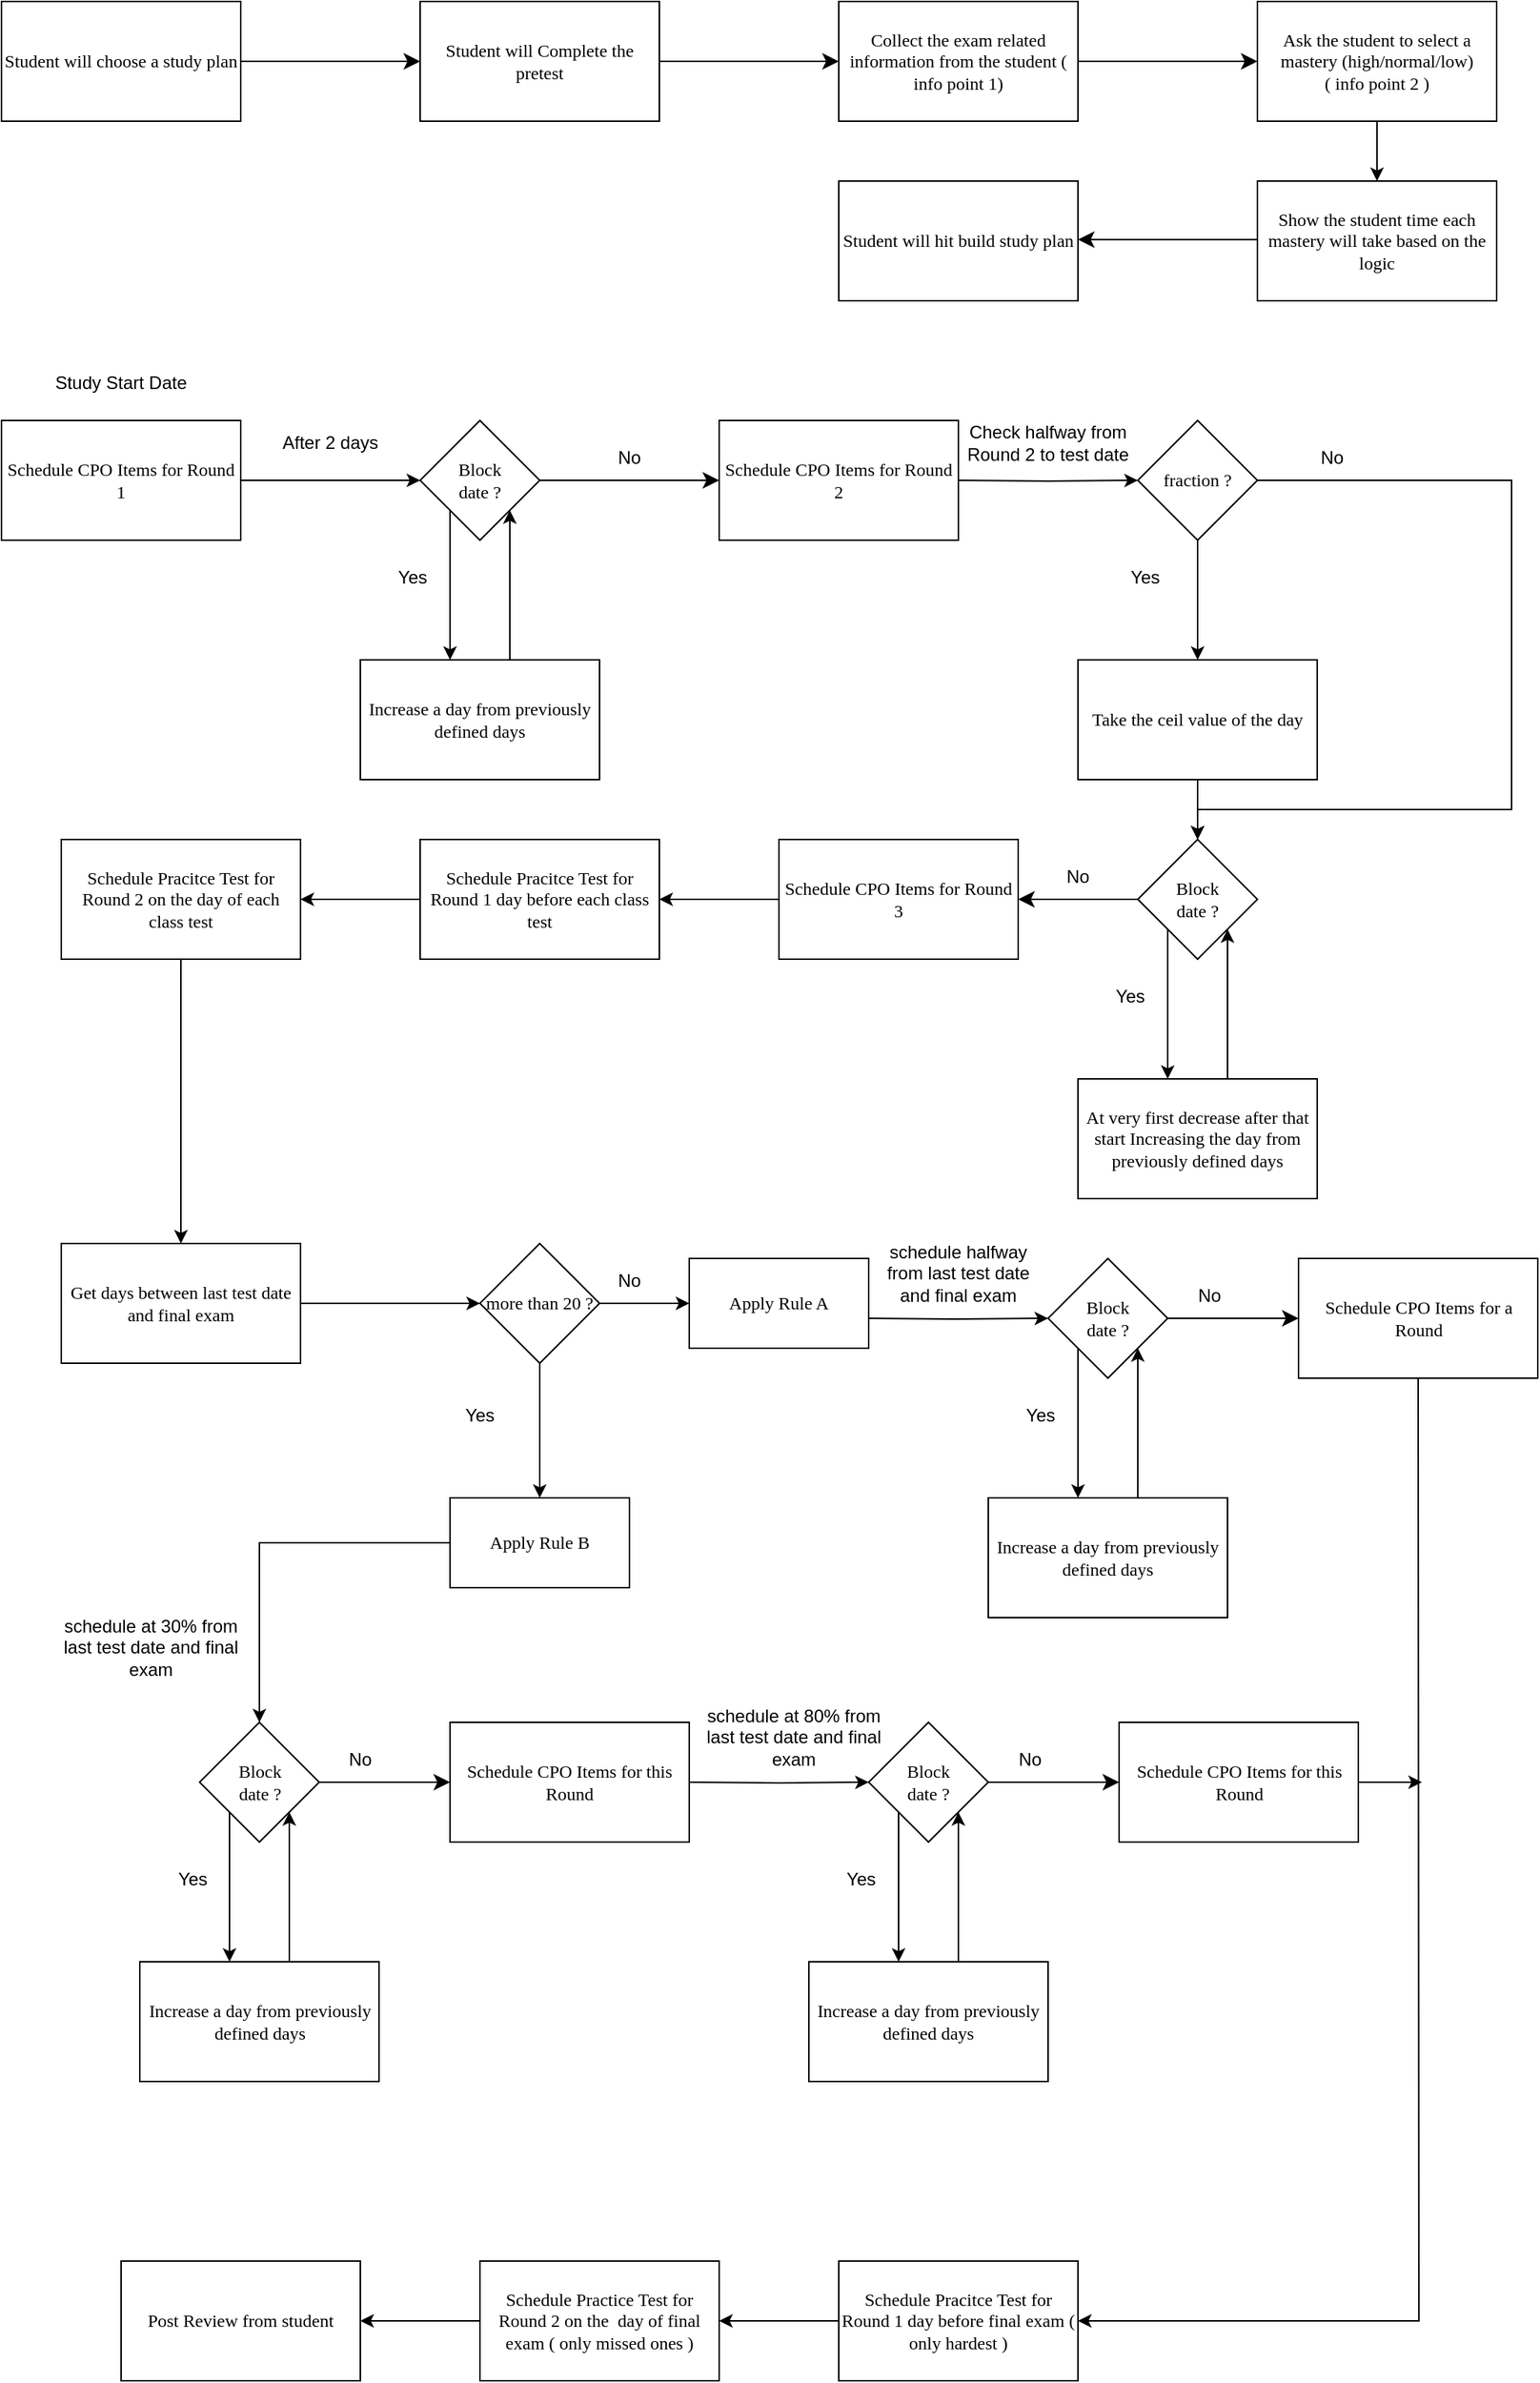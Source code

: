 <mxfile version="16.0.3" type="github">
  <diagram name="Page-1" id="52a04d89-c75d-2922-d76d-85b35f80e030">
    <mxGraphModel dx="1117" dy="669" grid="1" gridSize="10" guides="1" tooltips="1" connect="1" arrows="1" fold="1" page="1" pageScale="1" pageWidth="1100" pageHeight="850" background="none" math="0" shadow="0">
      <root>
        <mxCell id="0" />
        <mxCell id="1" parent="0" />
        <mxCell id="1fdf3b25b50cf41e-27" style="edgeStyle=none;html=1;labelBackgroundColor=none;startFill=0;startSize=8;endFill=1;endSize=8;fontFamily=Verdana;fontSize=12;entryX=0;entryY=0.5;entryDx=0;entryDy=0;" parent="1" source="17472293e6e8944d-30" target="vlWfW26GA2w-NV4Ox5dc-2" edge="1">
          <mxGeometry relative="1" as="geometry">
            <mxPoint x="360" y="80" as="targetPoint" />
          </mxGeometry>
        </mxCell>
        <mxCell id="17472293e6e8944d-30" value="&lt;div&gt;Student will choose a study plan&lt;/div&gt;" style="whiteSpace=wrap;html=1;rounded=0;shadow=0;comic=0;labelBackgroundColor=none;strokeWidth=1;fontFamily=Verdana;fontSize=12;align=center;" parent="1" vertex="1">
          <mxGeometry x="40" y="40" width="160" height="80" as="geometry" />
        </mxCell>
        <mxCell id="vlWfW26GA2w-NV4Ox5dc-1" style="edgeStyle=none;html=1;labelBackgroundColor=none;startFill=0;startSize=8;endFill=1;endSize=8;fontFamily=Verdana;fontSize=12;" edge="1" parent="1" source="vlWfW26GA2w-NV4Ox5dc-2">
          <mxGeometry relative="1" as="geometry">
            <mxPoint x="600" y="80" as="targetPoint" />
          </mxGeometry>
        </mxCell>
        <mxCell id="vlWfW26GA2w-NV4Ox5dc-2" value="&lt;div&gt;Student will Complete the pretest&lt;br&gt;&lt;/div&gt;" style="whiteSpace=wrap;html=1;rounded=0;shadow=0;comic=0;labelBackgroundColor=none;strokeWidth=1;fontFamily=Verdana;fontSize=12;align=center;" vertex="1" parent="1">
          <mxGeometry x="320" y="40" width="160" height="80" as="geometry" />
        </mxCell>
        <mxCell id="vlWfW26GA2w-NV4Ox5dc-4" value="Collect the exam related information from the student ( info point 1)" style="whiteSpace=wrap;html=1;rounded=0;shadow=0;comic=0;labelBackgroundColor=none;strokeWidth=1;fontFamily=Verdana;fontSize=12;align=center;" vertex="1" parent="1">
          <mxGeometry x="600" y="40" width="160" height="80" as="geometry" />
        </mxCell>
        <mxCell id="vlWfW26GA2w-NV4Ox5dc-41" style="edgeStyle=none;html=1;labelBackgroundColor=none;startFill=0;startSize=8;endFill=1;endSize=8;fontFamily=Verdana;fontSize=12;" edge="1" parent="1">
          <mxGeometry relative="1" as="geometry">
            <mxPoint x="880" y="80" as="targetPoint" />
            <mxPoint x="760.0" y="80.0" as="sourcePoint" />
          </mxGeometry>
        </mxCell>
        <mxCell id="vlWfW26GA2w-NV4Ox5dc-53" value="" style="edgeStyle=orthogonalEdgeStyle;rounded=0;orthogonalLoop=1;jettySize=auto;html=1;" edge="1" parent="1" source="vlWfW26GA2w-NV4Ox5dc-42" target="vlWfW26GA2w-NV4Ox5dc-50">
          <mxGeometry relative="1" as="geometry" />
        </mxCell>
        <mxCell id="vlWfW26GA2w-NV4Ox5dc-42" value="&lt;div&gt;Ask the student to select a mastery (high/normal/low)&lt;br&gt;( info point 2 )&lt;/div&gt;" style="whiteSpace=wrap;html=1;rounded=0;shadow=0;comic=0;labelBackgroundColor=none;strokeWidth=1;fontFamily=Verdana;fontSize=12;align=center;" vertex="1" parent="1">
          <mxGeometry x="880" y="40" width="160" height="80" as="geometry" />
        </mxCell>
        <mxCell id="vlWfW26GA2w-NV4Ox5dc-48" value="Student will hit build study plan" style="whiteSpace=wrap;html=1;rounded=0;shadow=0;comic=0;labelBackgroundColor=none;strokeWidth=1;fontFamily=Verdana;fontSize=12;align=center;" vertex="1" parent="1">
          <mxGeometry x="600" y="160" width="160" height="80" as="geometry" />
        </mxCell>
        <mxCell id="vlWfW26GA2w-NV4Ox5dc-50" value="Show the student time each mastery will take based on the logic" style="whiteSpace=wrap;html=1;rounded=0;shadow=0;comic=0;labelBackgroundColor=none;strokeWidth=1;fontFamily=Verdana;fontSize=12;align=center;" vertex="1" parent="1">
          <mxGeometry x="880" y="160" width="160" height="80" as="geometry" />
        </mxCell>
        <mxCell id="vlWfW26GA2w-NV4Ox5dc-52" style="edgeStyle=none;html=1;labelBackgroundColor=none;startFill=0;startSize=8;endFill=1;endSize=8;fontFamily=Verdana;fontSize=12;entryX=1;entryY=0.5;entryDx=0;entryDy=0;exitX=0;exitY=0.5;exitDx=0;exitDy=0;" edge="1" parent="1">
          <mxGeometry relative="1" as="geometry">
            <mxPoint x="760" y="199.09" as="targetPoint" />
            <mxPoint x="880" y="199.09" as="sourcePoint" />
          </mxGeometry>
        </mxCell>
        <mxCell id="vlWfW26GA2w-NV4Ox5dc-72" value="" style="edgeStyle=orthogonalEdgeStyle;rounded=0;orthogonalLoop=1;jettySize=auto;html=1;" edge="1" parent="1" source="vlWfW26GA2w-NV4Ox5dc-55" target="vlWfW26GA2w-NV4Ox5dc-71">
          <mxGeometry relative="1" as="geometry" />
        </mxCell>
        <mxCell id="vlWfW26GA2w-NV4Ox5dc-55" value="&lt;div&gt;Schedule CPO Items for Round 1&lt;/div&gt;" style="whiteSpace=wrap;html=1;rounded=0;shadow=0;comic=0;labelBackgroundColor=none;strokeWidth=1;fontFamily=Verdana;fontSize=12;align=center;" vertex="1" parent="1">
          <mxGeometry x="40" y="320" width="160" height="80" as="geometry" />
        </mxCell>
        <mxCell id="vlWfW26GA2w-NV4Ox5dc-56" style="edgeStyle=none;html=1;labelBackgroundColor=none;startFill=0;startSize=8;endFill=1;endSize=8;fontFamily=Verdana;fontSize=12;" edge="1" parent="1">
          <mxGeometry relative="1" as="geometry">
            <mxPoint x="520" y="360" as="targetPoint" />
            <mxPoint x="400.0" y="360" as="sourcePoint" />
          </mxGeometry>
        </mxCell>
        <mxCell id="vlWfW26GA2w-NV4Ox5dc-58" value="Schedule CPO Items for Round 2" style="whiteSpace=wrap;html=1;rounded=0;shadow=0;comic=0;labelBackgroundColor=none;strokeWidth=1;fontFamily=Verdana;fontSize=12;align=center;" vertex="1" parent="1">
          <mxGeometry x="520" y="320" width="160" height="80" as="geometry" />
        </mxCell>
        <mxCell id="vlWfW26GA2w-NV4Ox5dc-65" value="Study Start Date" style="text;html=1;strokeColor=none;fillColor=none;align=center;verticalAlign=middle;whiteSpace=wrap;rounded=0;" vertex="1" parent="1">
          <mxGeometry x="40" y="280" width="160" height="30" as="geometry" />
        </mxCell>
        <mxCell id="vlWfW26GA2w-NV4Ox5dc-66" value="After 2 days" style="text;html=1;strokeColor=none;fillColor=none;align=center;verticalAlign=middle;whiteSpace=wrap;rounded=0;" vertex="1" parent="1">
          <mxGeometry x="200" y="320" width="120" height="30" as="geometry" />
        </mxCell>
        <mxCell id="vlWfW26GA2w-NV4Ox5dc-71" value="Block&lt;br&gt;date ?" style="rhombus;whiteSpace=wrap;html=1;fontFamily=Verdana;rounded=0;shadow=0;comic=0;labelBackgroundColor=none;strokeWidth=1;" vertex="1" parent="1">
          <mxGeometry x="320" y="320" width="80" height="80" as="geometry" />
        </mxCell>
        <mxCell id="vlWfW26GA2w-NV4Ox5dc-73" value="No" style="text;html=1;strokeColor=none;fillColor=none;align=center;verticalAlign=middle;whiteSpace=wrap;rounded=0;" vertex="1" parent="1">
          <mxGeometry x="400" y="330" width="120" height="30" as="geometry" />
        </mxCell>
        <mxCell id="vlWfW26GA2w-NV4Ox5dc-74" value="" style="endArrow=classic;html=1;rounded=0;exitX=0;exitY=1;exitDx=0;exitDy=0;" edge="1" parent="1" source="vlWfW26GA2w-NV4Ox5dc-71">
          <mxGeometry width="50" height="50" relative="1" as="geometry">
            <mxPoint x="470" y="310" as="sourcePoint" />
            <mxPoint x="340" y="480" as="targetPoint" />
            <Array as="points" />
          </mxGeometry>
        </mxCell>
        <mxCell id="vlWfW26GA2w-NV4Ox5dc-75" value="" style="endArrow=classic;html=1;rounded=0;entryX=1;entryY=1;entryDx=0;entryDy=0;" edge="1" parent="1" target="vlWfW26GA2w-NV4Ox5dc-71">
          <mxGeometry width="50" height="50" relative="1" as="geometry">
            <mxPoint x="380" y="480" as="sourcePoint" />
            <mxPoint x="350" y="490" as="targetPoint" />
            <Array as="points" />
          </mxGeometry>
        </mxCell>
        <mxCell id="vlWfW26GA2w-NV4Ox5dc-76" value="Increase a day from previously defined days" style="whiteSpace=wrap;html=1;rounded=0;shadow=0;comic=0;labelBackgroundColor=none;strokeWidth=1;fontFamily=Verdana;fontSize=12;align=center;" vertex="1" parent="1">
          <mxGeometry x="280" y="480" width="160" height="80" as="geometry" />
        </mxCell>
        <mxCell id="vlWfW26GA2w-NV4Ox5dc-77" value="Yes" style="text;html=1;strokeColor=none;fillColor=none;align=center;verticalAlign=middle;whiteSpace=wrap;rounded=0;" vertex="1" parent="1">
          <mxGeometry x="290" y="410" width="50" height="30" as="geometry" />
        </mxCell>
        <mxCell id="vlWfW26GA2w-NV4Ox5dc-79" value="" style="edgeStyle=orthogonalEdgeStyle;rounded=0;orthogonalLoop=1;jettySize=auto;html=1;" edge="1" parent="1" target="vlWfW26GA2w-NV4Ox5dc-83">
          <mxGeometry relative="1" as="geometry">
            <mxPoint x="680" y="360" as="sourcePoint" />
          </mxGeometry>
        </mxCell>
        <mxCell id="vlWfW26GA2w-NV4Ox5dc-82" value="Check halfway from Round 2 to test date" style="text;html=1;strokeColor=none;fillColor=none;align=center;verticalAlign=middle;whiteSpace=wrap;rounded=0;" vertex="1" parent="1">
          <mxGeometry x="680" y="320" width="120" height="30" as="geometry" />
        </mxCell>
        <mxCell id="vlWfW26GA2w-NV4Ox5dc-92" value="" style="edgeStyle=orthogonalEdgeStyle;rounded=0;orthogonalLoop=1;jettySize=auto;html=1;entryX=0.5;entryY=0;entryDx=0;entryDy=0;" edge="1" parent="1" source="vlWfW26GA2w-NV4Ox5dc-83" target="vlWfW26GA2w-NV4Ox5dc-91">
          <mxGeometry relative="1" as="geometry">
            <Array as="points">
              <mxPoint x="1050" y="360" />
              <mxPoint x="1050" y="580" />
            </Array>
          </mxGeometry>
        </mxCell>
        <mxCell id="vlWfW26GA2w-NV4Ox5dc-83" value="fraction ?" style="rhombus;whiteSpace=wrap;html=1;fontFamily=Verdana;rounded=0;shadow=0;comic=0;labelBackgroundColor=none;strokeWidth=1;" vertex="1" parent="1">
          <mxGeometry x="800" y="320" width="80" height="80" as="geometry" />
        </mxCell>
        <mxCell id="vlWfW26GA2w-NV4Ox5dc-85" value="" style="endArrow=classic;html=1;rounded=0;exitX=0.5;exitY=1;exitDx=0;exitDy=0;entryX=0.5;entryY=0;entryDx=0;entryDy=0;" edge="1" parent="1" source="vlWfW26GA2w-NV4Ox5dc-83" target="vlWfW26GA2w-NV4Ox5dc-87">
          <mxGeometry width="50" height="50" relative="1" as="geometry">
            <mxPoint x="950" y="310" as="sourcePoint" />
            <mxPoint x="820" y="480" as="targetPoint" />
            <Array as="points" />
          </mxGeometry>
        </mxCell>
        <mxCell id="vlWfW26GA2w-NV4Ox5dc-101" value="" style="edgeStyle=orthogonalEdgeStyle;rounded=0;orthogonalLoop=1;jettySize=auto;html=1;" edge="1" parent="1" source="vlWfW26GA2w-NV4Ox5dc-87" target="vlWfW26GA2w-NV4Ox5dc-91">
          <mxGeometry relative="1" as="geometry" />
        </mxCell>
        <mxCell id="vlWfW26GA2w-NV4Ox5dc-87" value="Take the ceil value of the day" style="whiteSpace=wrap;html=1;rounded=0;shadow=0;comic=0;labelBackgroundColor=none;strokeWidth=1;fontFamily=Verdana;fontSize=12;align=center;" vertex="1" parent="1">
          <mxGeometry x="760" y="480" width="160" height="80" as="geometry" />
        </mxCell>
        <mxCell id="vlWfW26GA2w-NV4Ox5dc-88" value="Yes" style="text;html=1;strokeColor=none;fillColor=none;align=center;verticalAlign=middle;whiteSpace=wrap;rounded=0;" vertex="1" parent="1">
          <mxGeometry x="780" y="410" width="50" height="30" as="geometry" />
        </mxCell>
        <mxCell id="vlWfW26GA2w-NV4Ox5dc-91" value="&lt;span&gt;Block&lt;/span&gt;&lt;br&gt;&lt;span&gt;date ?&lt;/span&gt;" style="rhombus;whiteSpace=wrap;html=1;fontFamily=Verdana;rounded=0;shadow=0;comic=0;labelBackgroundColor=none;strokeWidth=1;" vertex="1" parent="1">
          <mxGeometry x="800" y="600" width="80" height="80" as="geometry" />
        </mxCell>
        <mxCell id="vlWfW26GA2w-NV4Ox5dc-95" value="No" style="text;html=1;strokeColor=none;fillColor=none;align=center;verticalAlign=middle;whiteSpace=wrap;rounded=0;" vertex="1" parent="1">
          <mxGeometry x="870" y="330" width="120" height="30" as="geometry" />
        </mxCell>
        <mxCell id="vlWfW26GA2w-NV4Ox5dc-97" value="" style="endArrow=classic;html=1;rounded=0;exitX=0;exitY=1;exitDx=0;exitDy=0;" edge="1" parent="1">
          <mxGeometry width="50" height="50" relative="1" as="geometry">
            <mxPoint x="820.0" y="660" as="sourcePoint" />
            <mxPoint x="820" y="760" as="targetPoint" />
            <Array as="points" />
          </mxGeometry>
        </mxCell>
        <mxCell id="vlWfW26GA2w-NV4Ox5dc-98" value="" style="endArrow=classic;html=1;rounded=0;entryX=1;entryY=1;entryDx=0;entryDy=0;" edge="1" parent="1">
          <mxGeometry width="50" height="50" relative="1" as="geometry">
            <mxPoint x="860" y="760" as="sourcePoint" />
            <mxPoint x="860.0" y="660" as="targetPoint" />
            <Array as="points" />
          </mxGeometry>
        </mxCell>
        <mxCell id="vlWfW26GA2w-NV4Ox5dc-99" value="At very first decrease after that start Increasing the day from previously defined days" style="whiteSpace=wrap;html=1;rounded=0;shadow=0;comic=0;labelBackgroundColor=none;strokeWidth=1;fontFamily=Verdana;fontSize=12;align=center;" vertex="1" parent="1">
          <mxGeometry x="760" y="760" width="160" height="80" as="geometry" />
        </mxCell>
        <mxCell id="vlWfW26GA2w-NV4Ox5dc-100" value="Yes" style="text;html=1;strokeColor=none;fillColor=none;align=center;verticalAlign=middle;whiteSpace=wrap;rounded=0;" vertex="1" parent="1">
          <mxGeometry x="770" y="690" width="50" height="30" as="geometry" />
        </mxCell>
        <mxCell id="vlWfW26GA2w-NV4Ox5dc-102" style="edgeStyle=none;html=1;labelBackgroundColor=none;startFill=0;startSize=8;endFill=1;endSize=8;fontFamily=Verdana;fontSize=12;entryX=1;entryY=0.5;entryDx=0;entryDy=0;" edge="1" parent="1" target="vlWfW26GA2w-NV4Ox5dc-103">
          <mxGeometry relative="1" as="geometry">
            <mxPoint x="920" y="640" as="targetPoint" />
            <mxPoint x="800.0" y="640" as="sourcePoint" />
          </mxGeometry>
        </mxCell>
        <mxCell id="vlWfW26GA2w-NV4Ox5dc-106" value="" style="edgeStyle=orthogonalEdgeStyle;rounded=0;orthogonalLoop=1;jettySize=auto;html=1;" edge="1" parent="1" source="vlWfW26GA2w-NV4Ox5dc-103" target="vlWfW26GA2w-NV4Ox5dc-105">
          <mxGeometry relative="1" as="geometry" />
        </mxCell>
        <mxCell id="vlWfW26GA2w-NV4Ox5dc-103" value="Schedule CPO Items for Round 3" style="whiteSpace=wrap;html=1;rounded=0;shadow=0;comic=0;labelBackgroundColor=none;strokeWidth=1;fontFamily=Verdana;fontSize=12;align=center;" vertex="1" parent="1">
          <mxGeometry x="560" y="600" width="160" height="80" as="geometry" />
        </mxCell>
        <mxCell id="vlWfW26GA2w-NV4Ox5dc-104" value="No" style="text;html=1;strokeColor=none;fillColor=none;align=center;verticalAlign=middle;whiteSpace=wrap;rounded=0;" vertex="1" parent="1">
          <mxGeometry x="700" y="610" width="120" height="30" as="geometry" />
        </mxCell>
        <mxCell id="vlWfW26GA2w-NV4Ox5dc-108" value="" style="edgeStyle=orthogonalEdgeStyle;rounded=0;orthogonalLoop=1;jettySize=auto;html=1;" edge="1" parent="1" source="vlWfW26GA2w-NV4Ox5dc-105">
          <mxGeometry relative="1" as="geometry">
            <mxPoint x="240" y="640" as="targetPoint" />
          </mxGeometry>
        </mxCell>
        <mxCell id="vlWfW26GA2w-NV4Ox5dc-105" value="Schedule Pracitce Test for Round 1 day before each class test" style="whiteSpace=wrap;html=1;rounded=0;shadow=0;comic=0;labelBackgroundColor=none;strokeWidth=1;fontFamily=Verdana;fontSize=12;align=center;" vertex="1" parent="1">
          <mxGeometry x="320" y="600" width="160" height="80" as="geometry" />
        </mxCell>
        <mxCell id="vlWfW26GA2w-NV4Ox5dc-111" value="" style="edgeStyle=orthogonalEdgeStyle;rounded=0;orthogonalLoop=1;jettySize=auto;html=1;" edge="1" parent="1" source="vlWfW26GA2w-NV4Ox5dc-109" target="vlWfW26GA2w-NV4Ox5dc-110">
          <mxGeometry relative="1" as="geometry" />
        </mxCell>
        <mxCell id="vlWfW26GA2w-NV4Ox5dc-109" value="Schedule Pracitce Test for Round 2 on the day of each class test" style="whiteSpace=wrap;html=1;rounded=0;shadow=0;comic=0;labelBackgroundColor=none;strokeWidth=1;fontFamily=Verdana;fontSize=12;align=center;" vertex="1" parent="1">
          <mxGeometry x="80" y="600" width="160" height="80" as="geometry" />
        </mxCell>
        <mxCell id="vlWfW26GA2w-NV4Ox5dc-113" value="" style="edgeStyle=orthogonalEdgeStyle;rounded=0;orthogonalLoop=1;jettySize=auto;html=1;entryX=0;entryY=0.5;entryDx=0;entryDy=0;" edge="1" parent="1" source="vlWfW26GA2w-NV4Ox5dc-110" target="vlWfW26GA2w-NV4Ox5dc-114">
          <mxGeometry relative="1" as="geometry">
            <mxPoint x="350" y="910" as="targetPoint" />
          </mxGeometry>
        </mxCell>
        <mxCell id="vlWfW26GA2w-NV4Ox5dc-110" value="Get days between last test date and final exam" style="whiteSpace=wrap;html=1;rounded=0;shadow=0;comic=0;labelBackgroundColor=none;strokeWidth=1;fontFamily=Verdana;fontSize=12;align=center;" vertex="1" parent="1">
          <mxGeometry x="80" y="870" width="160" height="80" as="geometry" />
        </mxCell>
        <mxCell id="vlWfW26GA2w-NV4Ox5dc-117" value="" style="edgeStyle=orthogonalEdgeStyle;rounded=0;orthogonalLoop=1;jettySize=auto;html=1;" edge="1" parent="1" source="vlWfW26GA2w-NV4Ox5dc-114" target="vlWfW26GA2w-NV4Ox5dc-116">
          <mxGeometry relative="1" as="geometry" />
        </mxCell>
        <mxCell id="vlWfW26GA2w-NV4Ox5dc-120" value="" style="edgeStyle=orthogonalEdgeStyle;rounded=0;orthogonalLoop=1;jettySize=auto;html=1;" edge="1" parent="1" source="vlWfW26GA2w-NV4Ox5dc-114" target="vlWfW26GA2w-NV4Ox5dc-119">
          <mxGeometry relative="1" as="geometry" />
        </mxCell>
        <mxCell id="vlWfW26GA2w-NV4Ox5dc-114" value="more than 20 ?" style="rhombus;whiteSpace=wrap;html=1;fontFamily=Verdana;rounded=0;shadow=0;comic=0;labelBackgroundColor=none;strokeWidth=1;" vertex="1" parent="1">
          <mxGeometry x="360" y="870" width="80" height="80" as="geometry" />
        </mxCell>
        <mxCell id="vlWfW26GA2w-NV4Ox5dc-116" value="Apply Rule A" style="whiteSpace=wrap;html=1;fontFamily=Verdana;rounded=0;shadow=0;comic=0;labelBackgroundColor=none;strokeWidth=1;" vertex="1" parent="1">
          <mxGeometry x="500" y="880" width="120" height="60" as="geometry" />
        </mxCell>
        <mxCell id="vlWfW26GA2w-NV4Ox5dc-118" value="No" style="text;html=1;strokeColor=none;fillColor=none;align=center;verticalAlign=middle;whiteSpace=wrap;rounded=0;" vertex="1" parent="1">
          <mxGeometry x="430" y="880" width="60" height="30" as="geometry" />
        </mxCell>
        <mxCell id="vlWfW26GA2w-NV4Ox5dc-119" value="Apply Rule B" style="whiteSpace=wrap;html=1;fontFamily=Verdana;rounded=0;shadow=0;comic=0;labelBackgroundColor=none;strokeWidth=1;" vertex="1" parent="1">
          <mxGeometry x="340" y="1040" width="120" height="60" as="geometry" />
        </mxCell>
        <mxCell id="vlWfW26GA2w-NV4Ox5dc-121" value="Yes" style="text;html=1;strokeColor=none;fillColor=none;align=center;verticalAlign=middle;whiteSpace=wrap;rounded=0;" vertex="1" parent="1">
          <mxGeometry x="330" y="970" width="60" height="30" as="geometry" />
        </mxCell>
        <mxCell id="vlWfW26GA2w-NV4Ox5dc-122" value="" style="edgeStyle=orthogonalEdgeStyle;rounded=0;orthogonalLoop=1;jettySize=auto;html=1;" edge="1" parent="1" target="vlWfW26GA2w-NV4Ox5dc-126">
          <mxGeometry relative="1" as="geometry">
            <mxPoint x="620" y="920" as="sourcePoint" />
          </mxGeometry>
        </mxCell>
        <mxCell id="vlWfW26GA2w-NV4Ox5dc-123" style="edgeStyle=none;html=1;labelBackgroundColor=none;startFill=0;startSize=8;endFill=1;endSize=8;fontFamily=Verdana;fontSize=12;entryX=0;entryY=0.5;entryDx=0;entryDy=0;" edge="1" parent="1" target="vlWfW26GA2w-NV4Ox5dc-124">
          <mxGeometry relative="1" as="geometry">
            <mxPoint x="940" y="920" as="targetPoint" />
            <mxPoint x="820.0" y="920" as="sourcePoint" />
          </mxGeometry>
        </mxCell>
        <mxCell id="vlWfW26GA2w-NV4Ox5dc-124" value="Schedule CPO Items for a Round" style="whiteSpace=wrap;html=1;rounded=0;shadow=0;comic=0;labelBackgroundColor=none;strokeWidth=1;fontFamily=Verdana;fontSize=12;align=center;" vertex="1" parent="1">
          <mxGeometry x="907.5" y="880" width="160" height="80" as="geometry" />
        </mxCell>
        <mxCell id="vlWfW26GA2w-NV4Ox5dc-125" value="schedule halfway from last test date and final exam" style="text;html=1;strokeColor=none;fillColor=none;align=center;verticalAlign=middle;whiteSpace=wrap;rounded=0;" vertex="1" parent="1">
          <mxGeometry x="620" y="870" width="120" height="40" as="geometry" />
        </mxCell>
        <mxCell id="vlWfW26GA2w-NV4Ox5dc-126" value="Block&lt;br&gt;date ?" style="rhombus;whiteSpace=wrap;html=1;fontFamily=Verdana;rounded=0;shadow=0;comic=0;labelBackgroundColor=none;strokeWidth=1;" vertex="1" parent="1">
          <mxGeometry x="740" y="880" width="80" height="80" as="geometry" />
        </mxCell>
        <mxCell id="vlWfW26GA2w-NV4Ox5dc-127" value="No" style="text;html=1;strokeColor=none;fillColor=none;align=center;verticalAlign=middle;whiteSpace=wrap;rounded=0;" vertex="1" parent="1">
          <mxGeometry x="787.5" y="890" width="120" height="30" as="geometry" />
        </mxCell>
        <mxCell id="vlWfW26GA2w-NV4Ox5dc-128" value="" style="endArrow=classic;html=1;rounded=0;exitX=0;exitY=1;exitDx=0;exitDy=0;" edge="1" parent="1" source="vlWfW26GA2w-NV4Ox5dc-126">
          <mxGeometry width="50" height="50" relative="1" as="geometry">
            <mxPoint x="890" y="870" as="sourcePoint" />
            <mxPoint x="760" y="1040" as="targetPoint" />
            <Array as="points" />
          </mxGeometry>
        </mxCell>
        <mxCell id="vlWfW26GA2w-NV4Ox5dc-129" value="" style="endArrow=classic;html=1;rounded=0;entryX=1;entryY=1;entryDx=0;entryDy=0;" edge="1" parent="1" target="vlWfW26GA2w-NV4Ox5dc-126">
          <mxGeometry width="50" height="50" relative="1" as="geometry">
            <mxPoint x="800" y="1040" as="sourcePoint" />
            <mxPoint x="770" y="1050" as="targetPoint" />
            <Array as="points" />
          </mxGeometry>
        </mxCell>
        <mxCell id="vlWfW26GA2w-NV4Ox5dc-130" value="Increase a day from previously defined days" style="whiteSpace=wrap;html=1;rounded=0;shadow=0;comic=0;labelBackgroundColor=none;strokeWidth=1;fontFamily=Verdana;fontSize=12;align=center;" vertex="1" parent="1">
          <mxGeometry x="700" y="1040" width="160" height="80" as="geometry" />
        </mxCell>
        <mxCell id="vlWfW26GA2w-NV4Ox5dc-131" value="Yes" style="text;html=1;strokeColor=none;fillColor=none;align=center;verticalAlign=middle;whiteSpace=wrap;rounded=0;" vertex="1" parent="1">
          <mxGeometry x="710" y="970" width="50" height="30" as="geometry" />
        </mxCell>
        <mxCell id="vlWfW26GA2w-NV4Ox5dc-133" value="" style="edgeStyle=orthogonalEdgeStyle;rounded=0;orthogonalLoop=1;jettySize=auto;html=1;" edge="1" parent="1" source="vlWfW26GA2w-NV4Ox5dc-134">
          <mxGeometry relative="1" as="geometry">
            <mxPoint x="520" y="1590" as="targetPoint" />
          </mxGeometry>
        </mxCell>
        <mxCell id="vlWfW26GA2w-NV4Ox5dc-134" value="Schedule Pracitce Test for Round 1 day before final exam ( only hardest )" style="whiteSpace=wrap;html=1;rounded=0;shadow=0;comic=0;labelBackgroundColor=none;strokeWidth=1;fontFamily=Verdana;fontSize=12;align=center;" vertex="1" parent="1">
          <mxGeometry x="600" y="1550" width="160" height="80" as="geometry" />
        </mxCell>
        <mxCell id="vlWfW26GA2w-NV4Ox5dc-160" value="" style="edgeStyle=orthogonalEdgeStyle;rounded=0;orthogonalLoop=1;jettySize=auto;html=1;" edge="1" parent="1" source="vlWfW26GA2w-NV4Ox5dc-135" target="vlWfW26GA2w-NV4Ox5dc-159">
          <mxGeometry relative="1" as="geometry" />
        </mxCell>
        <mxCell id="vlWfW26GA2w-NV4Ox5dc-135" value="Schedule Practice Test for Round 2 on the&amp;nbsp; day of final exam ( only missed ones )" style="whiteSpace=wrap;html=1;rounded=0;shadow=0;comic=0;labelBackgroundColor=none;strokeWidth=1;fontFamily=Verdana;fontSize=12;align=center;" vertex="1" parent="1">
          <mxGeometry x="360" y="1550" width="160" height="80" as="geometry" />
        </mxCell>
        <mxCell id="vlWfW26GA2w-NV4Ox5dc-136" value="" style="endArrow=classic;html=1;rounded=0;exitX=0.5;exitY=1;exitDx=0;exitDy=0;entryX=1;entryY=0.5;entryDx=0;entryDy=0;" edge="1" parent="1" source="vlWfW26GA2w-NV4Ox5dc-124" target="vlWfW26GA2w-NV4Ox5dc-134">
          <mxGeometry width="50" height="50" relative="1" as="geometry">
            <mxPoint x="510" y="1170" as="sourcePoint" />
            <mxPoint x="988.952" y="1600" as="targetPoint" />
            <Array as="points">
              <mxPoint x="988" y="1590" />
            </Array>
          </mxGeometry>
        </mxCell>
        <mxCell id="vlWfW26GA2w-NV4Ox5dc-137" value="" style="edgeStyle=orthogonalEdgeStyle;rounded=0;orthogonalLoop=1;jettySize=auto;html=1;exitX=0;exitY=0.5;exitDx=0;exitDy=0;" edge="1" parent="1" target="vlWfW26GA2w-NV4Ox5dc-141" source="vlWfW26GA2w-NV4Ox5dc-119">
          <mxGeometry relative="1" as="geometry">
            <mxPoint x="52.5" y="1230" as="sourcePoint" />
          </mxGeometry>
        </mxCell>
        <mxCell id="vlWfW26GA2w-NV4Ox5dc-138" style="edgeStyle=none;html=1;labelBackgroundColor=none;startFill=0;startSize=8;endFill=1;endSize=8;fontFamily=Verdana;fontSize=12;entryX=0;entryY=0.5;entryDx=0;entryDy=0;" edge="1" parent="1" target="vlWfW26GA2w-NV4Ox5dc-139">
          <mxGeometry relative="1" as="geometry">
            <mxPoint x="372.5" y="1230" as="targetPoint" />
            <mxPoint x="252.5" y="1230" as="sourcePoint" />
          </mxGeometry>
        </mxCell>
        <mxCell id="vlWfW26GA2w-NV4Ox5dc-139" value="Schedule CPO Items for this Round" style="whiteSpace=wrap;html=1;rounded=0;shadow=0;comic=0;labelBackgroundColor=none;strokeWidth=1;fontFamily=Verdana;fontSize=12;align=center;" vertex="1" parent="1">
          <mxGeometry x="340" y="1190" width="160" height="80" as="geometry" />
        </mxCell>
        <mxCell id="vlWfW26GA2w-NV4Ox5dc-140" value="schedule at 30% from last test date and final exam" style="text;html=1;strokeColor=none;fillColor=none;align=center;verticalAlign=middle;whiteSpace=wrap;rounded=0;" vertex="1" parent="1">
          <mxGeometry x="80" y="1120" width="120" height="40" as="geometry" />
        </mxCell>
        <mxCell id="vlWfW26GA2w-NV4Ox5dc-141" value="Block&lt;br&gt;date ?" style="rhombus;whiteSpace=wrap;html=1;fontFamily=Verdana;rounded=0;shadow=0;comic=0;labelBackgroundColor=none;strokeWidth=1;" vertex="1" parent="1">
          <mxGeometry x="172.5" y="1190" width="80" height="80" as="geometry" />
        </mxCell>
        <mxCell id="vlWfW26GA2w-NV4Ox5dc-142" value="No" style="text;html=1;strokeColor=none;fillColor=none;align=center;verticalAlign=middle;whiteSpace=wrap;rounded=0;" vertex="1" parent="1">
          <mxGeometry x="220" y="1200" width="120" height="30" as="geometry" />
        </mxCell>
        <mxCell id="vlWfW26GA2w-NV4Ox5dc-143" value="" style="endArrow=classic;html=1;rounded=0;exitX=0;exitY=1;exitDx=0;exitDy=0;" edge="1" parent="1" source="vlWfW26GA2w-NV4Ox5dc-141">
          <mxGeometry width="50" height="50" relative="1" as="geometry">
            <mxPoint x="322.5" y="1180" as="sourcePoint" />
            <mxPoint x="192.5" y="1350" as="targetPoint" />
            <Array as="points" />
          </mxGeometry>
        </mxCell>
        <mxCell id="vlWfW26GA2w-NV4Ox5dc-144" value="" style="endArrow=classic;html=1;rounded=0;entryX=1;entryY=1;entryDx=0;entryDy=0;" edge="1" parent="1" target="vlWfW26GA2w-NV4Ox5dc-141">
          <mxGeometry width="50" height="50" relative="1" as="geometry">
            <mxPoint x="232.5" y="1350" as="sourcePoint" />
            <mxPoint x="202.5" y="1360" as="targetPoint" />
            <Array as="points" />
          </mxGeometry>
        </mxCell>
        <mxCell id="vlWfW26GA2w-NV4Ox5dc-145" value="Increase a day from previously defined days" style="whiteSpace=wrap;html=1;rounded=0;shadow=0;comic=0;labelBackgroundColor=none;strokeWidth=1;fontFamily=Verdana;fontSize=12;align=center;" vertex="1" parent="1">
          <mxGeometry x="132.5" y="1350" width="160" height="80" as="geometry" />
        </mxCell>
        <mxCell id="vlWfW26GA2w-NV4Ox5dc-146" value="Yes" style="text;html=1;strokeColor=none;fillColor=none;align=center;verticalAlign=middle;whiteSpace=wrap;rounded=0;" vertex="1" parent="1">
          <mxGeometry x="142.5" y="1280" width="50" height="30" as="geometry" />
        </mxCell>
        <mxCell id="vlWfW26GA2w-NV4Ox5dc-147" value="" style="edgeStyle=orthogonalEdgeStyle;rounded=0;orthogonalLoop=1;jettySize=auto;html=1;" edge="1" parent="1" target="vlWfW26GA2w-NV4Ox5dc-151">
          <mxGeometry relative="1" as="geometry">
            <mxPoint x="500" y="1230" as="sourcePoint" />
          </mxGeometry>
        </mxCell>
        <mxCell id="vlWfW26GA2w-NV4Ox5dc-148" style="edgeStyle=none;html=1;labelBackgroundColor=none;startFill=0;startSize=8;endFill=1;endSize=8;fontFamily=Verdana;fontSize=12;entryX=0;entryY=0.5;entryDx=0;entryDy=0;" edge="1" parent="1" target="vlWfW26GA2w-NV4Ox5dc-149">
          <mxGeometry relative="1" as="geometry">
            <mxPoint x="820" y="1230" as="targetPoint" />
            <mxPoint x="700.0" y="1230" as="sourcePoint" />
          </mxGeometry>
        </mxCell>
        <mxCell id="vlWfW26GA2w-NV4Ox5dc-149" value="Schedule CPO Items for this Round" style="whiteSpace=wrap;html=1;rounded=0;shadow=0;comic=0;labelBackgroundColor=none;strokeWidth=1;fontFamily=Verdana;fontSize=12;align=center;" vertex="1" parent="1">
          <mxGeometry x="787.5" y="1190" width="160" height="80" as="geometry" />
        </mxCell>
        <mxCell id="vlWfW26GA2w-NV4Ox5dc-150" value="schedule at 80% from last test date and final exam" style="text;html=1;strokeColor=none;fillColor=none;align=center;verticalAlign=middle;whiteSpace=wrap;rounded=0;" vertex="1" parent="1">
          <mxGeometry x="510" y="1180" width="120" height="40" as="geometry" />
        </mxCell>
        <mxCell id="vlWfW26GA2w-NV4Ox5dc-151" value="Block&lt;br&gt;date ?" style="rhombus;whiteSpace=wrap;html=1;fontFamily=Verdana;rounded=0;shadow=0;comic=0;labelBackgroundColor=none;strokeWidth=1;" vertex="1" parent="1">
          <mxGeometry x="620" y="1190" width="80" height="80" as="geometry" />
        </mxCell>
        <mxCell id="vlWfW26GA2w-NV4Ox5dc-152" value="No" style="text;html=1;strokeColor=none;fillColor=none;align=center;verticalAlign=middle;whiteSpace=wrap;rounded=0;" vertex="1" parent="1">
          <mxGeometry x="667.5" y="1200" width="120" height="30" as="geometry" />
        </mxCell>
        <mxCell id="vlWfW26GA2w-NV4Ox5dc-153" value="" style="endArrow=classic;html=1;rounded=0;exitX=0;exitY=1;exitDx=0;exitDy=0;" edge="1" parent="1" source="vlWfW26GA2w-NV4Ox5dc-151">
          <mxGeometry width="50" height="50" relative="1" as="geometry">
            <mxPoint x="770" y="1180" as="sourcePoint" />
            <mxPoint x="640" y="1350" as="targetPoint" />
            <Array as="points" />
          </mxGeometry>
        </mxCell>
        <mxCell id="vlWfW26GA2w-NV4Ox5dc-154" value="" style="endArrow=classic;html=1;rounded=0;entryX=1;entryY=1;entryDx=0;entryDy=0;" edge="1" parent="1" target="vlWfW26GA2w-NV4Ox5dc-151">
          <mxGeometry width="50" height="50" relative="1" as="geometry">
            <mxPoint x="680" y="1350" as="sourcePoint" />
            <mxPoint x="650" y="1360" as="targetPoint" />
            <Array as="points" />
          </mxGeometry>
        </mxCell>
        <mxCell id="vlWfW26GA2w-NV4Ox5dc-155" value="Increase a day from previously defined days" style="whiteSpace=wrap;html=1;rounded=0;shadow=0;comic=0;labelBackgroundColor=none;strokeWidth=1;fontFamily=Verdana;fontSize=12;align=center;" vertex="1" parent="1">
          <mxGeometry x="580" y="1350" width="160" height="80" as="geometry" />
        </mxCell>
        <mxCell id="vlWfW26GA2w-NV4Ox5dc-156" value="Yes" style="text;html=1;strokeColor=none;fillColor=none;align=center;verticalAlign=middle;whiteSpace=wrap;rounded=0;" vertex="1" parent="1">
          <mxGeometry x="590" y="1280" width="50" height="30" as="geometry" />
        </mxCell>
        <mxCell id="vlWfW26GA2w-NV4Ox5dc-157" value="" style="endArrow=classic;html=1;rounded=0;exitX=1;exitY=0.5;exitDx=0;exitDy=0;" edge="1" parent="1" source="vlWfW26GA2w-NV4Ox5dc-149">
          <mxGeometry width="50" height="50" relative="1" as="geometry">
            <mxPoint x="530" y="1280" as="sourcePoint" />
            <mxPoint x="990" y="1230" as="targetPoint" />
          </mxGeometry>
        </mxCell>
        <mxCell id="vlWfW26GA2w-NV4Ox5dc-158" style="edgeStyle=orthogonalEdgeStyle;rounded=0;orthogonalLoop=1;jettySize=auto;html=1;exitX=0.5;exitY=1;exitDx=0;exitDy=0;" edge="1" parent="1" source="vlWfW26GA2w-NV4Ox5dc-150" target="vlWfW26GA2w-NV4Ox5dc-150">
          <mxGeometry relative="1" as="geometry" />
        </mxCell>
        <mxCell id="vlWfW26GA2w-NV4Ox5dc-159" value="Post Review from student" style="whiteSpace=wrap;html=1;rounded=0;shadow=0;comic=0;labelBackgroundColor=none;strokeWidth=1;fontFamily=Verdana;fontSize=12;align=center;" vertex="1" parent="1">
          <mxGeometry x="120" y="1550" width="160" height="80" as="geometry" />
        </mxCell>
      </root>
    </mxGraphModel>
  </diagram>
</mxfile>
